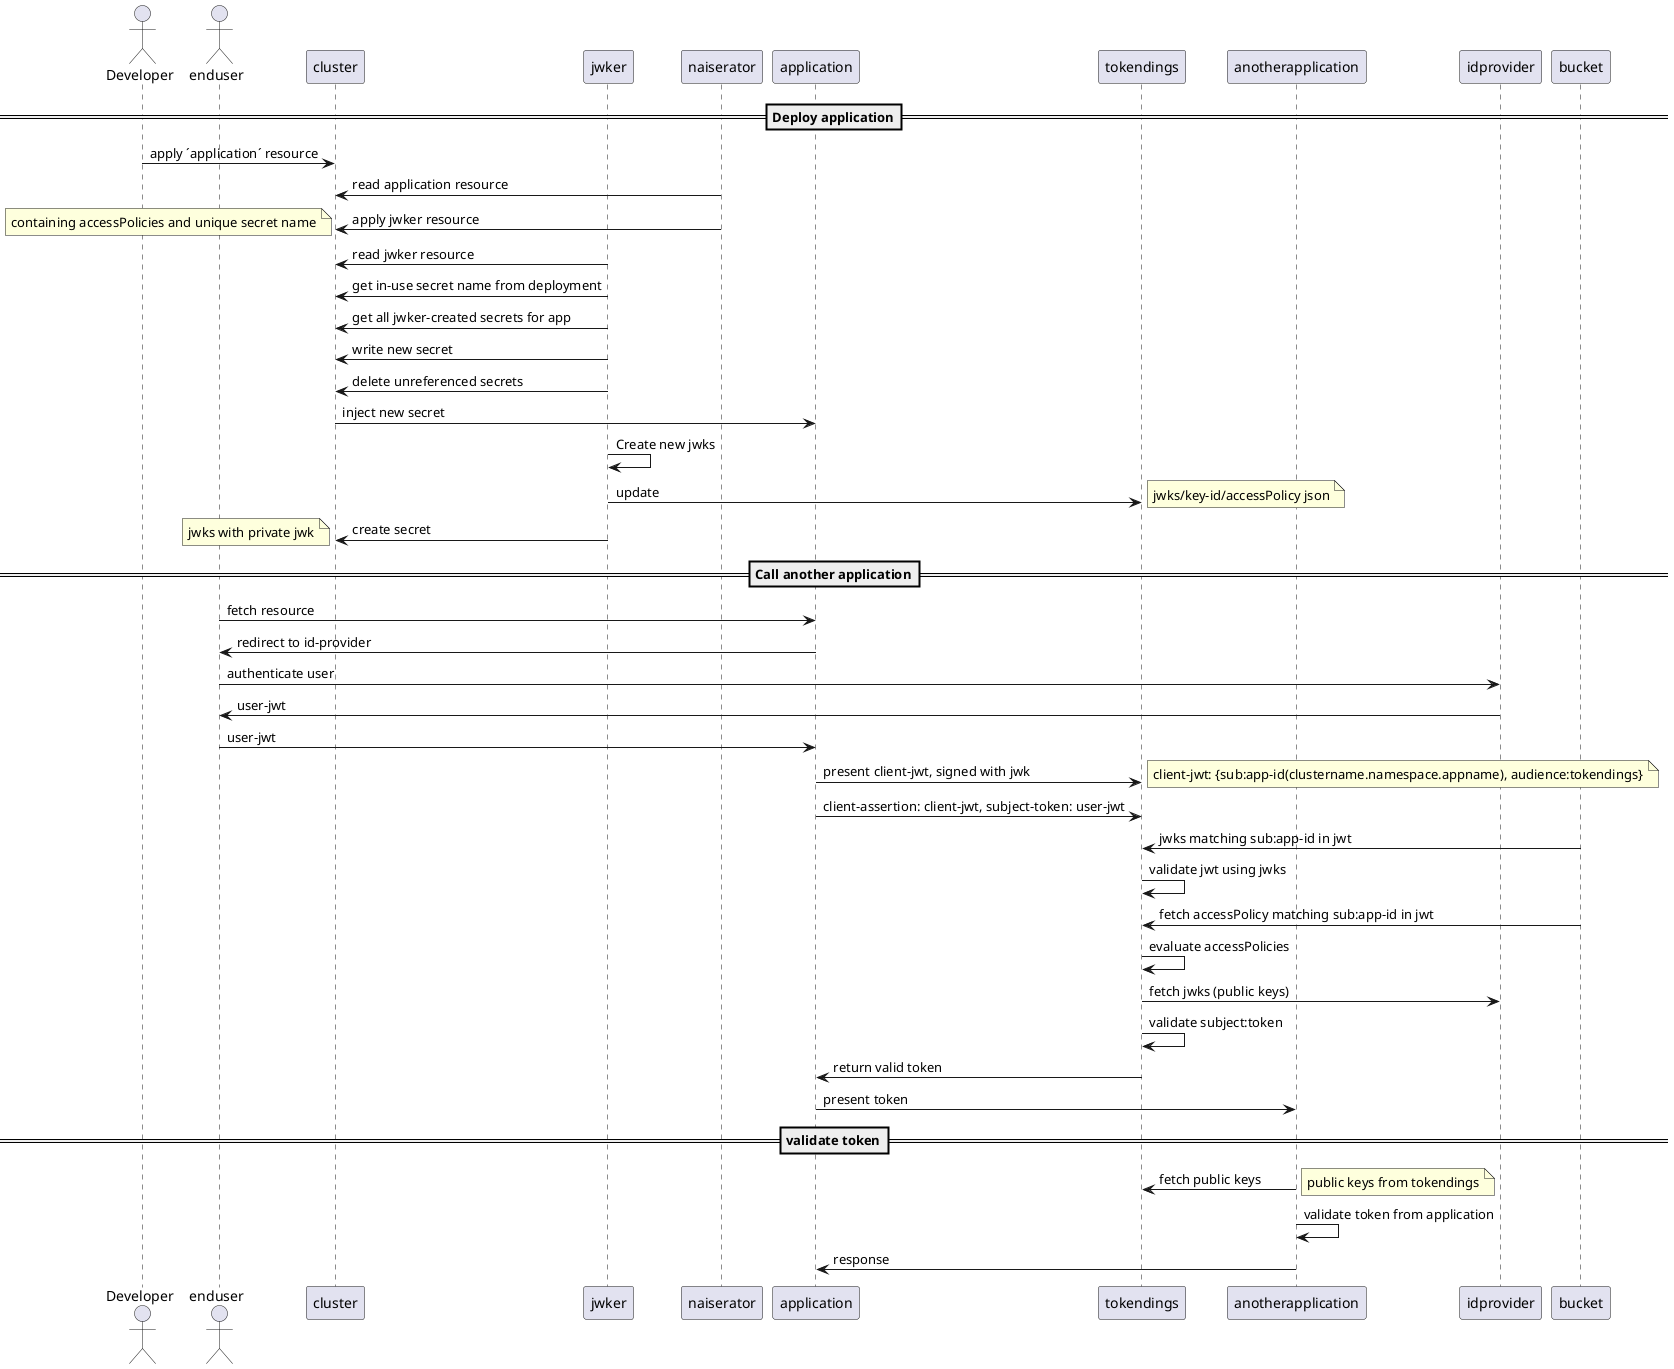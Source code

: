 @startuml component

actor developer as "Developer"
actor enduser as enduser
participant cluster as "cluster"
participant jwker as "jwker"
participant naiserator as "naiserator"
participant application as "application"
participant tokendings as "tokendings"
participant anotherapplication as "anotherapplication"
participant idprovider as "idprovider"

==Deploy application==
developer -> cluster: apply ´application´ resource
cluster <- naiserator: read application resource
cluster <- naiserator: apply jwker resource
note left: containing accessPolicies and unique secret name
jwker -> cluster: read jwker resource
jwker -> cluster: get in-use secret name from deployment
jwker -> cluster: get all jwker-created secrets for app
jwker -> cluster: write new secret
jwker -> cluster: delete unreferenced secrets
cluster -> application: inject new secret
jwker -> jwker: Create new jwks
jwker -> tokendings: update
note right: jwks/key-id/accessPolicy json
jwker -> cluster: create secret
note left: jwks with private jwk

==Call another application==
enduser -> application: fetch resource
application -> enduser: redirect to id-provider
enduser -> idprovider: authenticate user
idprovider -> enduser: user-jwt
enduser -> application: user-jwt
application -> tokendings: present client-jwt, signed with jwk
note right: client-jwt: {sub:app-id(clustername.namespace.appname), audience:tokendings}
application -> tokendings: client-assertion: client-jwt, subject-token: user-jwt
tokendings <- bucket: jwks matching sub:app-id in jwt
tokendings -> tokendings: validate jwt using jwks
tokendings <- bucket: fetch accessPolicy matching sub:app-id in jwt
tokendings -> tokendings: evaluate accessPolicies
tokendings -> idprovider: fetch jwks (public keys)
tokendings -> tokendings: validate subject:token
tokendings -> application: return valid token
application -> anotherapplication: present token

==validate token==
anotherapplication -> tokendings: fetch public keys
note right: public keys from tokendings
anotherapplication -> anotherapplication: validate token from application
anotherapplication -> application: response

@enduml
